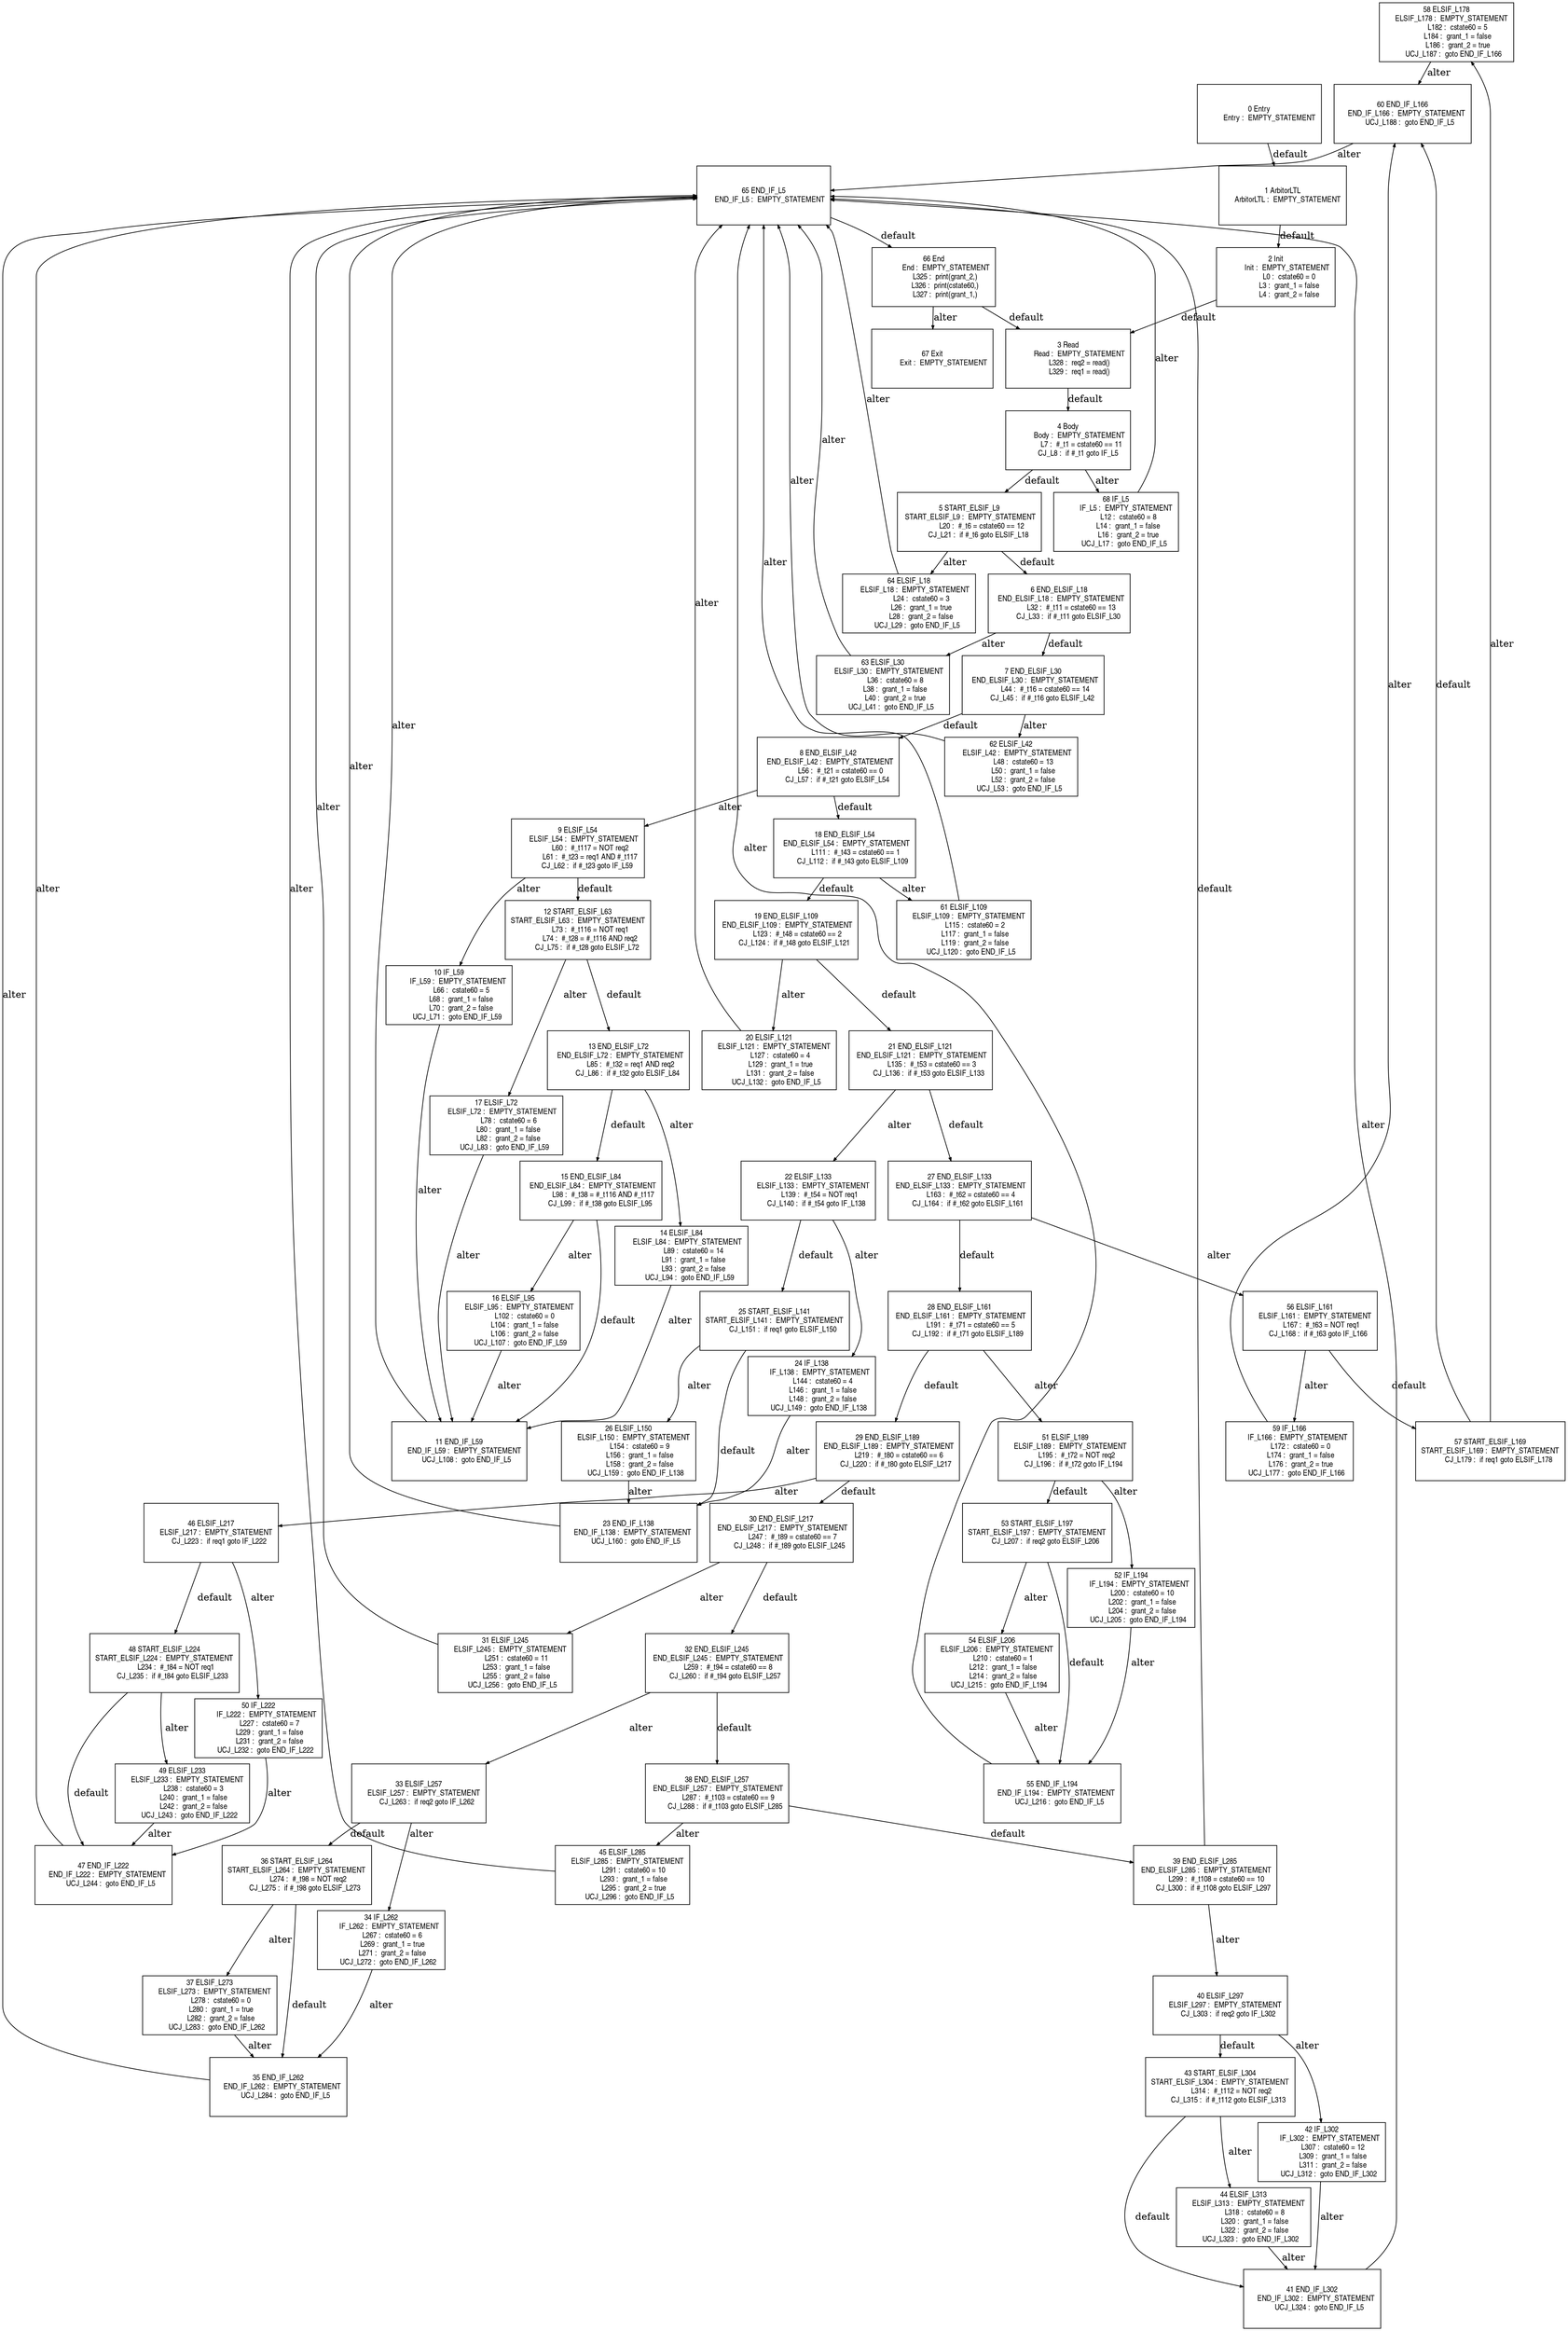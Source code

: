 digraph G {
  ranksep=.25;
  edge [arrowsize=.5]
  node [shape=rectangle, fontname="ArialNarrow",
        fontsize=12,  height=1.2];
  "58 ELSIF_L178
     ELSIF_L178 :  EMPTY_STATEMENT
           L182 :  cstate60 = 5
           L184 :  grant_1 = false
           L186 :  grant_2 = true
       UCJ_L187 :  goto END_IF_L166
"; "10 IF_L59
         IF_L59 :  EMPTY_STATEMENT
            L66 :  cstate60 = 5
            L68 :  grant_1 = false
            L70 :  grant_2 = false
        UCJ_L71 :  goto END_IF_L59
"; "45 ELSIF_L285
     ELSIF_L285 :  EMPTY_STATEMENT
           L291 :  cstate60 = 10
           L293 :  grant_1 = false
           L295 :  grant_2 = true
       UCJ_L296 :  goto END_IF_L5
"; "41 END_IF_L302
    END_IF_L302 :  EMPTY_STATEMENT
       UCJ_L324 :  goto END_IF_L5
"; "39 END_ELSIF_L285
 END_ELSIF_L285 :  EMPTY_STATEMENT
           L299 :  #_t108 = cstate60 == 10
        CJ_L300 :  if #_t108 goto ELSIF_L297
"; "16 ELSIF_L95
      ELSIF_L95 :  EMPTY_STATEMENT
           L102 :  cstate60 = 0
           L104 :  grant_1 = false
           L106 :  grant_2 = false
       UCJ_L107 :  goto END_IF_L59
"; "38 END_ELSIF_L257
 END_ELSIF_L257 :  EMPTY_STATEMENT
           L287 :  #_t103 = cstate60 == 9
        CJ_L288 :  if #_t103 goto ELSIF_L285
"; "37 ELSIF_L273
     ELSIF_L273 :  EMPTY_STATEMENT
           L278 :  cstate60 = 0
           L280 :  grant_1 = true
           L282 :  grant_2 = false
       UCJ_L283 :  goto END_IF_L262
"; "27 END_ELSIF_L133
 END_ELSIF_L133 :  EMPTY_STATEMENT
           L163 :  #_t62 = cstate60 == 4
        CJ_L164 :  if #_t62 goto ELSIF_L161
"; "54 ELSIF_L206
     ELSIF_L206 :  EMPTY_STATEMENT
           L210 :  cstate60 = 1
           L212 :  grant_1 = false
           L214 :  grant_2 = false
       UCJ_L215 :  goto END_IF_L194
"; "47 END_IF_L222
    END_IF_L222 :  EMPTY_STATEMENT
       UCJ_L244 :  goto END_IF_L5
"; "12 START_ELSIF_L63
START_ELSIF_L63 :  EMPTY_STATEMENT
            L73 :  #_t116 = NOT req1
            L74 :  #_t28 = #_t116 AND req2
         CJ_L75 :  if #_t28 goto ELSIF_L72
"; "17 ELSIF_L72
      ELSIF_L72 :  EMPTY_STATEMENT
            L78 :  cstate60 = 6
            L80 :  grant_1 = false
            L82 :  grant_2 = false
        UCJ_L83 :  goto END_IF_L59
"; "33 ELSIF_L257
     ELSIF_L257 :  EMPTY_STATEMENT
        CJ_L263 :  if req2 goto IF_L262
"; "22 ELSIF_L133
     ELSIF_L133 :  EMPTY_STATEMENT
           L139 :  #_t54 = NOT req1
        CJ_L140 :  if #_t54 goto IF_L138
"; "25 START_ELSIF_L141
START_ELSIF_L141 :  EMPTY_STATEMENT
        CJ_L151 :  if req1 goto ELSIF_L150
"; "60 END_IF_L166
    END_IF_L166 :  EMPTY_STATEMENT
       UCJ_L188 :  goto END_IF_L5
"; "32 END_ELSIF_L245
 END_ELSIF_L245 :  EMPTY_STATEMENT
           L259 :  #_t94 = cstate60 == 8
        CJ_L260 :  if #_t94 goto ELSIF_L257
"; "19 END_ELSIF_L109
 END_ELSIF_L109 :  EMPTY_STATEMENT
           L123 :  #_t48 = cstate60 == 2
        CJ_L124 :  if #_t48 goto ELSIF_L121
"; "44 ELSIF_L313
     ELSIF_L313 :  EMPTY_STATEMENT
           L318 :  cstate60 = 8
           L320 :  grant_1 = false
           L322 :  grant_2 = false
       UCJ_L323 :  goto END_IF_L302
"; "35 END_IF_L262
    END_IF_L262 :  EMPTY_STATEMENT
       UCJ_L284 :  goto END_IF_L5
"; "43 START_ELSIF_L304
START_ELSIF_L304 :  EMPTY_STATEMENT
           L314 :  #_t112 = NOT req2
        CJ_L315 :  if #_t112 goto ELSIF_L313
"; "62 ELSIF_L42
      ELSIF_L42 :  EMPTY_STATEMENT
            L48 :  cstate60 = 13
            L50 :  grant_1 = false
            L52 :  grant_2 = false
        UCJ_L53 :  goto END_IF_L5
"; "50 IF_L222
        IF_L222 :  EMPTY_STATEMENT
           L227 :  cstate60 = 7
           L229 :  grant_1 = false
           L231 :  grant_2 = false
       UCJ_L232 :  goto END_IF_L222
"; "55 END_IF_L194
    END_IF_L194 :  EMPTY_STATEMENT
       UCJ_L216 :  goto END_IF_L5
"; "57 START_ELSIF_L169
START_ELSIF_L169 :  EMPTY_STATEMENT
        CJ_L179 :  if req1 goto ELSIF_L178
"; "53 START_ELSIF_L197
START_ELSIF_L197 :  EMPTY_STATEMENT
        CJ_L207 :  if req2 goto ELSIF_L206
"; "1 ArbitorLTL
     ArbitorLTL :  EMPTY_STATEMENT
"; "4 Body
           Body :  EMPTY_STATEMENT
             L7 :  #_t1 = cstate60 == 11
          CJ_L8 :  if #_t1 goto IF_L5
"; "18 END_ELSIF_L54
  END_ELSIF_L54 :  EMPTY_STATEMENT
           L111 :  #_t43 = cstate60 == 1
        CJ_L112 :  if #_t43 goto ELSIF_L109
"; "63 ELSIF_L30
      ELSIF_L30 :  EMPTY_STATEMENT
            L36 :  cstate60 = 8
            L38 :  grant_1 = false
            L40 :  grant_2 = true
        UCJ_L41 :  goto END_IF_L5
"; "52 IF_L194
        IF_L194 :  EMPTY_STATEMENT
           L200 :  cstate60 = 10
           L202 :  grant_1 = false
           L204 :  grant_2 = false
       UCJ_L205 :  goto END_IF_L194
"; "0 Entry
          Entry :  EMPTY_STATEMENT
"; "15 END_ELSIF_L84
  END_ELSIF_L84 :  EMPTY_STATEMENT
            L98 :  #_t38 = #_t116 AND #_t117
         CJ_L99 :  if #_t38 goto ELSIF_L95
"; "59 IF_L166
        IF_L166 :  EMPTY_STATEMENT
           L172 :  cstate60 = 0
           L174 :  grant_1 = false
           L176 :  grant_2 = true
       UCJ_L177 :  goto END_IF_L166
"; "36 START_ELSIF_L264
START_ELSIF_L264 :  EMPTY_STATEMENT
           L274 :  #_t98 = NOT req2
        CJ_L275 :  if #_t98 goto ELSIF_L273
"; "6 END_ELSIF_L18
  END_ELSIF_L18 :  EMPTY_STATEMENT
            L32 :  #_t11 = cstate60 == 13
         CJ_L33 :  if #_t11 goto ELSIF_L30
"; "49 ELSIF_L233
     ELSIF_L233 :  EMPTY_STATEMENT
           L238 :  cstate60 = 3
           L240 :  grant_1 = false
           L242 :  grant_2 = false
       UCJ_L243 :  goto END_IF_L222
"; "40 ELSIF_L297
     ELSIF_L297 :  EMPTY_STATEMENT
        CJ_L303 :  if req2 goto IF_L302
"; "42 IF_L302
        IF_L302 :  EMPTY_STATEMENT
           L307 :  cstate60 = 12
           L309 :  grant_1 = false
           L311 :  grant_2 = false
       UCJ_L312 :  goto END_IF_L302
"; "30 END_ELSIF_L217
 END_ELSIF_L217 :  EMPTY_STATEMENT
           L247 :  #_t89 = cstate60 == 7
        CJ_L248 :  if #_t89 goto ELSIF_L245
"; "3 Read
           Read :  EMPTY_STATEMENT
           L328 :  req2 = read()
           L329 :  req1 = read()
"; "56 ELSIF_L161
     ELSIF_L161 :  EMPTY_STATEMENT
           L167 :  #_t63 = NOT req1
        CJ_L168 :  if #_t63 goto IF_L166
"; "11 END_IF_L59
     END_IF_L59 :  EMPTY_STATEMENT
       UCJ_L108 :  goto END_IF_L5
"; "26 ELSIF_L150
     ELSIF_L150 :  EMPTY_STATEMENT
           L154 :  cstate60 = 9
           L156 :  grant_1 = false
           L158 :  grant_2 = false
       UCJ_L159 :  goto END_IF_L138
"; "65 END_IF_L5
      END_IF_L5 :  EMPTY_STATEMENT
"; "8 END_ELSIF_L42
  END_ELSIF_L42 :  EMPTY_STATEMENT
            L56 :  #_t21 = cstate60 == 0
         CJ_L57 :  if #_t21 goto ELSIF_L54
"; "9 ELSIF_L54
      ELSIF_L54 :  EMPTY_STATEMENT
            L60 :  #_t117 = NOT req2
            L61 :  #_t23 = req1 AND #_t117
         CJ_L62 :  if #_t23 goto IF_L59
"; "20 ELSIF_L121
     ELSIF_L121 :  EMPTY_STATEMENT
           L127 :  cstate60 = 4
           L129 :  grant_1 = true
           L131 :  grant_2 = false
       UCJ_L132 :  goto END_IF_L5
"; "28 END_ELSIF_L161
 END_ELSIF_L161 :  EMPTY_STATEMENT
           L191 :  #_t71 = cstate60 == 5
        CJ_L192 :  if #_t71 goto ELSIF_L189
"; "68 IF_L5
          IF_L5 :  EMPTY_STATEMENT
            L12 :  cstate60 = 8
            L14 :  grant_1 = false
            L16 :  grant_2 = true
        UCJ_L17 :  goto END_IF_L5
"; "23 END_IF_L138
    END_IF_L138 :  EMPTY_STATEMENT
       UCJ_L160 :  goto END_IF_L5
"; "66 End
            End :  EMPTY_STATEMENT
           L325 :  print(grant_2,)
           L326 :  print(cstate60,)
           L327 :  print(grant_1,)
"; "7 END_ELSIF_L30
  END_ELSIF_L30 :  EMPTY_STATEMENT
            L44 :  #_t16 = cstate60 == 14
         CJ_L45 :  if #_t16 goto ELSIF_L42
"; "14 ELSIF_L84
      ELSIF_L84 :  EMPTY_STATEMENT
            L89 :  cstate60 = 14
            L91 :  grant_1 = false
            L93 :  grant_2 = false
        UCJ_L94 :  goto END_IF_L59
"; "31 ELSIF_L245
     ELSIF_L245 :  EMPTY_STATEMENT
           L251 :  cstate60 = 11
           L253 :  grant_1 = false
           L255 :  grant_2 = false
       UCJ_L256 :  goto END_IF_L5
"; "13 END_ELSIF_L72
  END_ELSIF_L72 :  EMPTY_STATEMENT
            L85 :  #_t32 = req1 AND req2
         CJ_L86 :  if #_t32 goto ELSIF_L84
"; "24 IF_L138
        IF_L138 :  EMPTY_STATEMENT
           L144 :  cstate60 = 4
           L146 :  grant_1 = false
           L148 :  grant_2 = false
       UCJ_L149 :  goto END_IF_L138
"; "5 START_ELSIF_L9
 START_ELSIF_L9 :  EMPTY_STATEMENT
            L20 :  #_t6 = cstate60 == 12
         CJ_L21 :  if #_t6 goto ELSIF_L18
"; "21 END_ELSIF_L121
 END_ELSIF_L121 :  EMPTY_STATEMENT
           L135 :  #_t53 = cstate60 == 3
        CJ_L136 :  if #_t53 goto ELSIF_L133
"; "61 ELSIF_L109
     ELSIF_L109 :  EMPTY_STATEMENT
           L115 :  cstate60 = 2
           L117 :  grant_1 = false
           L119 :  grant_2 = false
       UCJ_L120 :  goto END_IF_L5
"; "2 Init
           Init :  EMPTY_STATEMENT
             L0 :  cstate60 = 0
             L3 :  grant_1 = false
             L4 :  grant_2 = false
"; "34 IF_L262
        IF_L262 :  EMPTY_STATEMENT
           L267 :  cstate60 = 6
           L269 :  grant_1 = true
           L271 :  grant_2 = false
       UCJ_L272 :  goto END_IF_L262
"; "64 ELSIF_L18
      ELSIF_L18 :  EMPTY_STATEMENT
            L24 :  cstate60 = 3
            L26 :  grant_1 = true
            L28 :  grant_2 = false
        UCJ_L29 :  goto END_IF_L5
"; "48 START_ELSIF_L224
START_ELSIF_L224 :  EMPTY_STATEMENT
           L234 :  #_t84 = NOT req1
        CJ_L235 :  if #_t84 goto ELSIF_L233
"; "46 ELSIF_L217
     ELSIF_L217 :  EMPTY_STATEMENT
        CJ_L223 :  if req1 goto IF_L222
"; "29 END_ELSIF_L189
 END_ELSIF_L189 :  EMPTY_STATEMENT
           L219 :  #_t80 = cstate60 == 6
        CJ_L220 :  if #_t80 goto ELSIF_L217
"; "67 Exit
           Exit :  EMPTY_STATEMENT
"; "51 ELSIF_L189
     ELSIF_L189 :  EMPTY_STATEMENT
           L195 :  #_t72 = NOT req2
        CJ_L196 :  if #_t72 goto IF_L194
"; 
  "1 ArbitorLTL
     ArbitorLTL :  EMPTY_STATEMENT
" -> "2 Init
           Init :  EMPTY_STATEMENT
             L0 :  cstate60 = 0
             L3 :  grant_1 = false
             L4 :  grant_2 = false
"  [label="default"];
  "2 Init
           Init :  EMPTY_STATEMENT
             L0 :  cstate60 = 0
             L3 :  grant_1 = false
             L4 :  grant_2 = false
" -> "3 Read
           Read :  EMPTY_STATEMENT
           L328 :  req2 = read()
           L329 :  req1 = read()
"  [label="default"];
  "4 Body
           Body :  EMPTY_STATEMENT
             L7 :  #_t1 = cstate60 == 11
          CJ_L8 :  if #_t1 goto IF_L5
" -> "5 START_ELSIF_L9
 START_ELSIF_L9 :  EMPTY_STATEMENT
            L20 :  #_t6 = cstate60 == 12
         CJ_L21 :  if #_t6 goto ELSIF_L18
"  [label="default"];
  "4 Body
           Body :  EMPTY_STATEMENT
             L7 :  #_t1 = cstate60 == 11
          CJ_L8 :  if #_t1 goto IF_L5
" -> "68 IF_L5
          IF_L5 :  EMPTY_STATEMENT
            L12 :  cstate60 = 8
            L14 :  grant_1 = false
            L16 :  grant_2 = true
        UCJ_L17 :  goto END_IF_L5
"  [label="alter"];
  "68 IF_L5
          IF_L5 :  EMPTY_STATEMENT
            L12 :  cstate60 = 8
            L14 :  grant_1 = false
            L16 :  grant_2 = true
        UCJ_L17 :  goto END_IF_L5
" -> "65 END_IF_L5
      END_IF_L5 :  EMPTY_STATEMENT
"  [label="alter"];
  "5 START_ELSIF_L9
 START_ELSIF_L9 :  EMPTY_STATEMENT
            L20 :  #_t6 = cstate60 == 12
         CJ_L21 :  if #_t6 goto ELSIF_L18
" -> "6 END_ELSIF_L18
  END_ELSIF_L18 :  EMPTY_STATEMENT
            L32 :  #_t11 = cstate60 == 13
         CJ_L33 :  if #_t11 goto ELSIF_L30
"  [label="default"];
  "5 START_ELSIF_L9
 START_ELSIF_L9 :  EMPTY_STATEMENT
            L20 :  #_t6 = cstate60 == 12
         CJ_L21 :  if #_t6 goto ELSIF_L18
" -> "64 ELSIF_L18
      ELSIF_L18 :  EMPTY_STATEMENT
            L24 :  cstate60 = 3
            L26 :  grant_1 = true
            L28 :  grant_2 = false
        UCJ_L29 :  goto END_IF_L5
"  [label="alter"];
  "64 ELSIF_L18
      ELSIF_L18 :  EMPTY_STATEMENT
            L24 :  cstate60 = 3
            L26 :  grant_1 = true
            L28 :  grant_2 = false
        UCJ_L29 :  goto END_IF_L5
" -> "65 END_IF_L5
      END_IF_L5 :  EMPTY_STATEMENT
"  [label="alter"];
  "6 END_ELSIF_L18
  END_ELSIF_L18 :  EMPTY_STATEMENT
            L32 :  #_t11 = cstate60 == 13
         CJ_L33 :  if #_t11 goto ELSIF_L30
" -> "7 END_ELSIF_L30
  END_ELSIF_L30 :  EMPTY_STATEMENT
            L44 :  #_t16 = cstate60 == 14
         CJ_L45 :  if #_t16 goto ELSIF_L42
"  [label="default"];
  "6 END_ELSIF_L18
  END_ELSIF_L18 :  EMPTY_STATEMENT
            L32 :  #_t11 = cstate60 == 13
         CJ_L33 :  if #_t11 goto ELSIF_L30
" -> "63 ELSIF_L30
      ELSIF_L30 :  EMPTY_STATEMENT
            L36 :  cstate60 = 8
            L38 :  grant_1 = false
            L40 :  grant_2 = true
        UCJ_L41 :  goto END_IF_L5
"  [label="alter"];
  "63 ELSIF_L30
      ELSIF_L30 :  EMPTY_STATEMENT
            L36 :  cstate60 = 8
            L38 :  grant_1 = false
            L40 :  grant_2 = true
        UCJ_L41 :  goto END_IF_L5
" -> "65 END_IF_L5
      END_IF_L5 :  EMPTY_STATEMENT
"  [label="alter"];
  "7 END_ELSIF_L30
  END_ELSIF_L30 :  EMPTY_STATEMENT
            L44 :  #_t16 = cstate60 == 14
         CJ_L45 :  if #_t16 goto ELSIF_L42
" -> "8 END_ELSIF_L42
  END_ELSIF_L42 :  EMPTY_STATEMENT
            L56 :  #_t21 = cstate60 == 0
         CJ_L57 :  if #_t21 goto ELSIF_L54
"  [label="default"];
  "7 END_ELSIF_L30
  END_ELSIF_L30 :  EMPTY_STATEMENT
            L44 :  #_t16 = cstate60 == 14
         CJ_L45 :  if #_t16 goto ELSIF_L42
" -> "62 ELSIF_L42
      ELSIF_L42 :  EMPTY_STATEMENT
            L48 :  cstate60 = 13
            L50 :  grant_1 = false
            L52 :  grant_2 = false
        UCJ_L53 :  goto END_IF_L5
"  [label="alter"];
  "62 ELSIF_L42
      ELSIF_L42 :  EMPTY_STATEMENT
            L48 :  cstate60 = 13
            L50 :  grant_1 = false
            L52 :  grant_2 = false
        UCJ_L53 :  goto END_IF_L5
" -> "65 END_IF_L5
      END_IF_L5 :  EMPTY_STATEMENT
"  [label="alter"];
  "8 END_ELSIF_L42
  END_ELSIF_L42 :  EMPTY_STATEMENT
            L56 :  #_t21 = cstate60 == 0
         CJ_L57 :  if #_t21 goto ELSIF_L54
" -> "18 END_ELSIF_L54
  END_ELSIF_L54 :  EMPTY_STATEMENT
           L111 :  #_t43 = cstate60 == 1
        CJ_L112 :  if #_t43 goto ELSIF_L109
"  [label="default"];
  "8 END_ELSIF_L42
  END_ELSIF_L42 :  EMPTY_STATEMENT
            L56 :  #_t21 = cstate60 == 0
         CJ_L57 :  if #_t21 goto ELSIF_L54
" -> "9 ELSIF_L54
      ELSIF_L54 :  EMPTY_STATEMENT
            L60 :  #_t117 = NOT req2
            L61 :  #_t23 = req1 AND #_t117
         CJ_L62 :  if #_t23 goto IF_L59
"  [label="alter"];
  "9 ELSIF_L54
      ELSIF_L54 :  EMPTY_STATEMENT
            L60 :  #_t117 = NOT req2
            L61 :  #_t23 = req1 AND #_t117
         CJ_L62 :  if #_t23 goto IF_L59
" -> "12 START_ELSIF_L63
START_ELSIF_L63 :  EMPTY_STATEMENT
            L73 :  #_t116 = NOT req1
            L74 :  #_t28 = #_t116 AND req2
         CJ_L75 :  if #_t28 goto ELSIF_L72
"  [label="default"];
  "9 ELSIF_L54
      ELSIF_L54 :  EMPTY_STATEMENT
            L60 :  #_t117 = NOT req2
            L61 :  #_t23 = req1 AND #_t117
         CJ_L62 :  if #_t23 goto IF_L59
" -> "10 IF_L59
         IF_L59 :  EMPTY_STATEMENT
            L66 :  cstate60 = 5
            L68 :  grant_1 = false
            L70 :  grant_2 = false
        UCJ_L71 :  goto END_IF_L59
"  [label="alter"];
  "10 IF_L59
         IF_L59 :  EMPTY_STATEMENT
            L66 :  cstate60 = 5
            L68 :  grant_1 = false
            L70 :  grant_2 = false
        UCJ_L71 :  goto END_IF_L59
" -> "11 END_IF_L59
     END_IF_L59 :  EMPTY_STATEMENT
       UCJ_L108 :  goto END_IF_L5
"  [label="alter"];
  "12 START_ELSIF_L63
START_ELSIF_L63 :  EMPTY_STATEMENT
            L73 :  #_t116 = NOT req1
            L74 :  #_t28 = #_t116 AND req2
         CJ_L75 :  if #_t28 goto ELSIF_L72
" -> "13 END_ELSIF_L72
  END_ELSIF_L72 :  EMPTY_STATEMENT
            L85 :  #_t32 = req1 AND req2
         CJ_L86 :  if #_t32 goto ELSIF_L84
"  [label="default"];
  "12 START_ELSIF_L63
START_ELSIF_L63 :  EMPTY_STATEMENT
            L73 :  #_t116 = NOT req1
            L74 :  #_t28 = #_t116 AND req2
         CJ_L75 :  if #_t28 goto ELSIF_L72
" -> "17 ELSIF_L72
      ELSIF_L72 :  EMPTY_STATEMENT
            L78 :  cstate60 = 6
            L80 :  grant_1 = false
            L82 :  grant_2 = false
        UCJ_L83 :  goto END_IF_L59
"  [label="alter"];
  "17 ELSIF_L72
      ELSIF_L72 :  EMPTY_STATEMENT
            L78 :  cstate60 = 6
            L80 :  grant_1 = false
            L82 :  grant_2 = false
        UCJ_L83 :  goto END_IF_L59
" -> "11 END_IF_L59
     END_IF_L59 :  EMPTY_STATEMENT
       UCJ_L108 :  goto END_IF_L5
"  [label="alter"];
  "13 END_ELSIF_L72
  END_ELSIF_L72 :  EMPTY_STATEMENT
            L85 :  #_t32 = req1 AND req2
         CJ_L86 :  if #_t32 goto ELSIF_L84
" -> "15 END_ELSIF_L84
  END_ELSIF_L84 :  EMPTY_STATEMENT
            L98 :  #_t38 = #_t116 AND #_t117
         CJ_L99 :  if #_t38 goto ELSIF_L95
"  [label="default"];
  "13 END_ELSIF_L72
  END_ELSIF_L72 :  EMPTY_STATEMENT
            L85 :  #_t32 = req1 AND req2
         CJ_L86 :  if #_t32 goto ELSIF_L84
" -> "14 ELSIF_L84
      ELSIF_L84 :  EMPTY_STATEMENT
            L89 :  cstate60 = 14
            L91 :  grant_1 = false
            L93 :  grant_2 = false
        UCJ_L94 :  goto END_IF_L59
"  [label="alter"];
  "14 ELSIF_L84
      ELSIF_L84 :  EMPTY_STATEMENT
            L89 :  cstate60 = 14
            L91 :  grant_1 = false
            L93 :  grant_2 = false
        UCJ_L94 :  goto END_IF_L59
" -> "11 END_IF_L59
     END_IF_L59 :  EMPTY_STATEMENT
       UCJ_L108 :  goto END_IF_L5
"  [label="alter"];
  "15 END_ELSIF_L84
  END_ELSIF_L84 :  EMPTY_STATEMENT
            L98 :  #_t38 = #_t116 AND #_t117
         CJ_L99 :  if #_t38 goto ELSIF_L95
" -> "11 END_IF_L59
     END_IF_L59 :  EMPTY_STATEMENT
       UCJ_L108 :  goto END_IF_L5
"  [label="default"];
  "15 END_ELSIF_L84
  END_ELSIF_L84 :  EMPTY_STATEMENT
            L98 :  #_t38 = #_t116 AND #_t117
         CJ_L99 :  if #_t38 goto ELSIF_L95
" -> "16 ELSIF_L95
      ELSIF_L95 :  EMPTY_STATEMENT
           L102 :  cstate60 = 0
           L104 :  grant_1 = false
           L106 :  grant_2 = false
       UCJ_L107 :  goto END_IF_L59
"  [label="alter"];
  "16 ELSIF_L95
      ELSIF_L95 :  EMPTY_STATEMENT
           L102 :  cstate60 = 0
           L104 :  grant_1 = false
           L106 :  grant_2 = false
       UCJ_L107 :  goto END_IF_L59
" -> "11 END_IF_L59
     END_IF_L59 :  EMPTY_STATEMENT
       UCJ_L108 :  goto END_IF_L5
"  [label="alter"];
  "11 END_IF_L59
     END_IF_L59 :  EMPTY_STATEMENT
       UCJ_L108 :  goto END_IF_L5
" -> "65 END_IF_L5
      END_IF_L5 :  EMPTY_STATEMENT
"  [label="alter"];
  "18 END_ELSIF_L54
  END_ELSIF_L54 :  EMPTY_STATEMENT
           L111 :  #_t43 = cstate60 == 1
        CJ_L112 :  if #_t43 goto ELSIF_L109
" -> "19 END_ELSIF_L109
 END_ELSIF_L109 :  EMPTY_STATEMENT
           L123 :  #_t48 = cstate60 == 2
        CJ_L124 :  if #_t48 goto ELSIF_L121
"  [label="default"];
  "18 END_ELSIF_L54
  END_ELSIF_L54 :  EMPTY_STATEMENT
           L111 :  #_t43 = cstate60 == 1
        CJ_L112 :  if #_t43 goto ELSIF_L109
" -> "61 ELSIF_L109
     ELSIF_L109 :  EMPTY_STATEMENT
           L115 :  cstate60 = 2
           L117 :  grant_1 = false
           L119 :  grant_2 = false
       UCJ_L120 :  goto END_IF_L5
"  [label="alter"];
  "61 ELSIF_L109
     ELSIF_L109 :  EMPTY_STATEMENT
           L115 :  cstate60 = 2
           L117 :  grant_1 = false
           L119 :  grant_2 = false
       UCJ_L120 :  goto END_IF_L5
" -> "65 END_IF_L5
      END_IF_L5 :  EMPTY_STATEMENT
"  [label="alter"];
  "19 END_ELSIF_L109
 END_ELSIF_L109 :  EMPTY_STATEMENT
           L123 :  #_t48 = cstate60 == 2
        CJ_L124 :  if #_t48 goto ELSIF_L121
" -> "21 END_ELSIF_L121
 END_ELSIF_L121 :  EMPTY_STATEMENT
           L135 :  #_t53 = cstate60 == 3
        CJ_L136 :  if #_t53 goto ELSIF_L133
"  [label="default"];
  "19 END_ELSIF_L109
 END_ELSIF_L109 :  EMPTY_STATEMENT
           L123 :  #_t48 = cstate60 == 2
        CJ_L124 :  if #_t48 goto ELSIF_L121
" -> "20 ELSIF_L121
     ELSIF_L121 :  EMPTY_STATEMENT
           L127 :  cstate60 = 4
           L129 :  grant_1 = true
           L131 :  grant_2 = false
       UCJ_L132 :  goto END_IF_L5
"  [label="alter"];
  "20 ELSIF_L121
     ELSIF_L121 :  EMPTY_STATEMENT
           L127 :  cstate60 = 4
           L129 :  grant_1 = true
           L131 :  grant_2 = false
       UCJ_L132 :  goto END_IF_L5
" -> "65 END_IF_L5
      END_IF_L5 :  EMPTY_STATEMENT
"  [label="alter"];
  "21 END_ELSIF_L121
 END_ELSIF_L121 :  EMPTY_STATEMENT
           L135 :  #_t53 = cstate60 == 3
        CJ_L136 :  if #_t53 goto ELSIF_L133
" -> "27 END_ELSIF_L133
 END_ELSIF_L133 :  EMPTY_STATEMENT
           L163 :  #_t62 = cstate60 == 4
        CJ_L164 :  if #_t62 goto ELSIF_L161
"  [label="default"];
  "21 END_ELSIF_L121
 END_ELSIF_L121 :  EMPTY_STATEMENT
           L135 :  #_t53 = cstate60 == 3
        CJ_L136 :  if #_t53 goto ELSIF_L133
" -> "22 ELSIF_L133
     ELSIF_L133 :  EMPTY_STATEMENT
           L139 :  #_t54 = NOT req1
        CJ_L140 :  if #_t54 goto IF_L138
"  [label="alter"];
  "22 ELSIF_L133
     ELSIF_L133 :  EMPTY_STATEMENT
           L139 :  #_t54 = NOT req1
        CJ_L140 :  if #_t54 goto IF_L138
" -> "25 START_ELSIF_L141
START_ELSIF_L141 :  EMPTY_STATEMENT
        CJ_L151 :  if req1 goto ELSIF_L150
"  [label="default"];
  "22 ELSIF_L133
     ELSIF_L133 :  EMPTY_STATEMENT
           L139 :  #_t54 = NOT req1
        CJ_L140 :  if #_t54 goto IF_L138
" -> "24 IF_L138
        IF_L138 :  EMPTY_STATEMENT
           L144 :  cstate60 = 4
           L146 :  grant_1 = false
           L148 :  grant_2 = false
       UCJ_L149 :  goto END_IF_L138
"  [label="alter"];
  "24 IF_L138
        IF_L138 :  EMPTY_STATEMENT
           L144 :  cstate60 = 4
           L146 :  grant_1 = false
           L148 :  grant_2 = false
       UCJ_L149 :  goto END_IF_L138
" -> "23 END_IF_L138
    END_IF_L138 :  EMPTY_STATEMENT
       UCJ_L160 :  goto END_IF_L5
"  [label="alter"];
  "25 START_ELSIF_L141
START_ELSIF_L141 :  EMPTY_STATEMENT
        CJ_L151 :  if req1 goto ELSIF_L150
" -> "23 END_IF_L138
    END_IF_L138 :  EMPTY_STATEMENT
       UCJ_L160 :  goto END_IF_L5
"  [label="default"];
  "25 START_ELSIF_L141
START_ELSIF_L141 :  EMPTY_STATEMENT
        CJ_L151 :  if req1 goto ELSIF_L150
" -> "26 ELSIF_L150
     ELSIF_L150 :  EMPTY_STATEMENT
           L154 :  cstate60 = 9
           L156 :  grant_1 = false
           L158 :  grant_2 = false
       UCJ_L159 :  goto END_IF_L138
"  [label="alter"];
  "26 ELSIF_L150
     ELSIF_L150 :  EMPTY_STATEMENT
           L154 :  cstate60 = 9
           L156 :  grant_1 = false
           L158 :  grant_2 = false
       UCJ_L159 :  goto END_IF_L138
" -> "23 END_IF_L138
    END_IF_L138 :  EMPTY_STATEMENT
       UCJ_L160 :  goto END_IF_L5
"  [label="alter"];
  "23 END_IF_L138
    END_IF_L138 :  EMPTY_STATEMENT
       UCJ_L160 :  goto END_IF_L5
" -> "65 END_IF_L5
      END_IF_L5 :  EMPTY_STATEMENT
"  [label="alter"];
  "27 END_ELSIF_L133
 END_ELSIF_L133 :  EMPTY_STATEMENT
           L163 :  #_t62 = cstate60 == 4
        CJ_L164 :  if #_t62 goto ELSIF_L161
" -> "28 END_ELSIF_L161
 END_ELSIF_L161 :  EMPTY_STATEMENT
           L191 :  #_t71 = cstate60 == 5
        CJ_L192 :  if #_t71 goto ELSIF_L189
"  [label="default"];
  "27 END_ELSIF_L133
 END_ELSIF_L133 :  EMPTY_STATEMENT
           L163 :  #_t62 = cstate60 == 4
        CJ_L164 :  if #_t62 goto ELSIF_L161
" -> "56 ELSIF_L161
     ELSIF_L161 :  EMPTY_STATEMENT
           L167 :  #_t63 = NOT req1
        CJ_L168 :  if #_t63 goto IF_L166
"  [label="alter"];
  "56 ELSIF_L161
     ELSIF_L161 :  EMPTY_STATEMENT
           L167 :  #_t63 = NOT req1
        CJ_L168 :  if #_t63 goto IF_L166
" -> "57 START_ELSIF_L169
START_ELSIF_L169 :  EMPTY_STATEMENT
        CJ_L179 :  if req1 goto ELSIF_L178
"  [label="default"];
  "56 ELSIF_L161
     ELSIF_L161 :  EMPTY_STATEMENT
           L167 :  #_t63 = NOT req1
        CJ_L168 :  if #_t63 goto IF_L166
" -> "59 IF_L166
        IF_L166 :  EMPTY_STATEMENT
           L172 :  cstate60 = 0
           L174 :  grant_1 = false
           L176 :  grant_2 = true
       UCJ_L177 :  goto END_IF_L166
"  [label="alter"];
  "59 IF_L166
        IF_L166 :  EMPTY_STATEMENT
           L172 :  cstate60 = 0
           L174 :  grant_1 = false
           L176 :  grant_2 = true
       UCJ_L177 :  goto END_IF_L166
" -> "60 END_IF_L166
    END_IF_L166 :  EMPTY_STATEMENT
       UCJ_L188 :  goto END_IF_L5
"  [label="alter"];
  "57 START_ELSIF_L169
START_ELSIF_L169 :  EMPTY_STATEMENT
        CJ_L179 :  if req1 goto ELSIF_L178
" -> "60 END_IF_L166
    END_IF_L166 :  EMPTY_STATEMENT
       UCJ_L188 :  goto END_IF_L5
"  [label="default"];
  "57 START_ELSIF_L169
START_ELSIF_L169 :  EMPTY_STATEMENT
        CJ_L179 :  if req1 goto ELSIF_L178
" -> "58 ELSIF_L178
     ELSIF_L178 :  EMPTY_STATEMENT
           L182 :  cstate60 = 5
           L184 :  grant_1 = false
           L186 :  grant_2 = true
       UCJ_L187 :  goto END_IF_L166
"  [label="alter"];
  "58 ELSIF_L178
     ELSIF_L178 :  EMPTY_STATEMENT
           L182 :  cstate60 = 5
           L184 :  grant_1 = false
           L186 :  grant_2 = true
       UCJ_L187 :  goto END_IF_L166
" -> "60 END_IF_L166
    END_IF_L166 :  EMPTY_STATEMENT
       UCJ_L188 :  goto END_IF_L5
"  [label="alter"];
  "60 END_IF_L166
    END_IF_L166 :  EMPTY_STATEMENT
       UCJ_L188 :  goto END_IF_L5
" -> "65 END_IF_L5
      END_IF_L5 :  EMPTY_STATEMENT
"  [label="alter"];
  "28 END_ELSIF_L161
 END_ELSIF_L161 :  EMPTY_STATEMENT
           L191 :  #_t71 = cstate60 == 5
        CJ_L192 :  if #_t71 goto ELSIF_L189
" -> "29 END_ELSIF_L189
 END_ELSIF_L189 :  EMPTY_STATEMENT
           L219 :  #_t80 = cstate60 == 6
        CJ_L220 :  if #_t80 goto ELSIF_L217
"  [label="default"];
  "28 END_ELSIF_L161
 END_ELSIF_L161 :  EMPTY_STATEMENT
           L191 :  #_t71 = cstate60 == 5
        CJ_L192 :  if #_t71 goto ELSIF_L189
" -> "51 ELSIF_L189
     ELSIF_L189 :  EMPTY_STATEMENT
           L195 :  #_t72 = NOT req2
        CJ_L196 :  if #_t72 goto IF_L194
"  [label="alter"];
  "51 ELSIF_L189
     ELSIF_L189 :  EMPTY_STATEMENT
           L195 :  #_t72 = NOT req2
        CJ_L196 :  if #_t72 goto IF_L194
" -> "53 START_ELSIF_L197
START_ELSIF_L197 :  EMPTY_STATEMENT
        CJ_L207 :  if req2 goto ELSIF_L206
"  [label="default"];
  "51 ELSIF_L189
     ELSIF_L189 :  EMPTY_STATEMENT
           L195 :  #_t72 = NOT req2
        CJ_L196 :  if #_t72 goto IF_L194
" -> "52 IF_L194
        IF_L194 :  EMPTY_STATEMENT
           L200 :  cstate60 = 10
           L202 :  grant_1 = false
           L204 :  grant_2 = false
       UCJ_L205 :  goto END_IF_L194
"  [label="alter"];
  "52 IF_L194
        IF_L194 :  EMPTY_STATEMENT
           L200 :  cstate60 = 10
           L202 :  grant_1 = false
           L204 :  grant_2 = false
       UCJ_L205 :  goto END_IF_L194
" -> "55 END_IF_L194
    END_IF_L194 :  EMPTY_STATEMENT
       UCJ_L216 :  goto END_IF_L5
"  [label="alter"];
  "53 START_ELSIF_L197
START_ELSIF_L197 :  EMPTY_STATEMENT
        CJ_L207 :  if req2 goto ELSIF_L206
" -> "55 END_IF_L194
    END_IF_L194 :  EMPTY_STATEMENT
       UCJ_L216 :  goto END_IF_L5
"  [label="default"];
  "53 START_ELSIF_L197
START_ELSIF_L197 :  EMPTY_STATEMENT
        CJ_L207 :  if req2 goto ELSIF_L206
" -> "54 ELSIF_L206
     ELSIF_L206 :  EMPTY_STATEMENT
           L210 :  cstate60 = 1
           L212 :  grant_1 = false
           L214 :  grant_2 = false
       UCJ_L215 :  goto END_IF_L194
"  [label="alter"];
  "54 ELSIF_L206
     ELSIF_L206 :  EMPTY_STATEMENT
           L210 :  cstate60 = 1
           L212 :  grant_1 = false
           L214 :  grant_2 = false
       UCJ_L215 :  goto END_IF_L194
" -> "55 END_IF_L194
    END_IF_L194 :  EMPTY_STATEMENT
       UCJ_L216 :  goto END_IF_L5
"  [label="alter"];
  "55 END_IF_L194
    END_IF_L194 :  EMPTY_STATEMENT
       UCJ_L216 :  goto END_IF_L5
" -> "65 END_IF_L5
      END_IF_L5 :  EMPTY_STATEMENT
"  [label="alter"];
  "29 END_ELSIF_L189
 END_ELSIF_L189 :  EMPTY_STATEMENT
           L219 :  #_t80 = cstate60 == 6
        CJ_L220 :  if #_t80 goto ELSIF_L217
" -> "30 END_ELSIF_L217
 END_ELSIF_L217 :  EMPTY_STATEMENT
           L247 :  #_t89 = cstate60 == 7
        CJ_L248 :  if #_t89 goto ELSIF_L245
"  [label="default"];
  "29 END_ELSIF_L189
 END_ELSIF_L189 :  EMPTY_STATEMENT
           L219 :  #_t80 = cstate60 == 6
        CJ_L220 :  if #_t80 goto ELSIF_L217
" -> "46 ELSIF_L217
     ELSIF_L217 :  EMPTY_STATEMENT
        CJ_L223 :  if req1 goto IF_L222
"  [label="alter"];
  "46 ELSIF_L217
     ELSIF_L217 :  EMPTY_STATEMENT
        CJ_L223 :  if req1 goto IF_L222
" -> "48 START_ELSIF_L224
START_ELSIF_L224 :  EMPTY_STATEMENT
           L234 :  #_t84 = NOT req1
        CJ_L235 :  if #_t84 goto ELSIF_L233
"  [label="default"];
  "46 ELSIF_L217
     ELSIF_L217 :  EMPTY_STATEMENT
        CJ_L223 :  if req1 goto IF_L222
" -> "50 IF_L222
        IF_L222 :  EMPTY_STATEMENT
           L227 :  cstate60 = 7
           L229 :  grant_1 = false
           L231 :  grant_2 = false
       UCJ_L232 :  goto END_IF_L222
"  [label="alter"];
  "50 IF_L222
        IF_L222 :  EMPTY_STATEMENT
           L227 :  cstate60 = 7
           L229 :  grant_1 = false
           L231 :  grant_2 = false
       UCJ_L232 :  goto END_IF_L222
" -> "47 END_IF_L222
    END_IF_L222 :  EMPTY_STATEMENT
       UCJ_L244 :  goto END_IF_L5
"  [label="alter"];
  "48 START_ELSIF_L224
START_ELSIF_L224 :  EMPTY_STATEMENT
           L234 :  #_t84 = NOT req1
        CJ_L235 :  if #_t84 goto ELSIF_L233
" -> "47 END_IF_L222
    END_IF_L222 :  EMPTY_STATEMENT
       UCJ_L244 :  goto END_IF_L5
"  [label="default"];
  "48 START_ELSIF_L224
START_ELSIF_L224 :  EMPTY_STATEMENT
           L234 :  #_t84 = NOT req1
        CJ_L235 :  if #_t84 goto ELSIF_L233
" -> "49 ELSIF_L233
     ELSIF_L233 :  EMPTY_STATEMENT
           L238 :  cstate60 = 3
           L240 :  grant_1 = false
           L242 :  grant_2 = false
       UCJ_L243 :  goto END_IF_L222
"  [label="alter"];
  "49 ELSIF_L233
     ELSIF_L233 :  EMPTY_STATEMENT
           L238 :  cstate60 = 3
           L240 :  grant_1 = false
           L242 :  grant_2 = false
       UCJ_L243 :  goto END_IF_L222
" -> "47 END_IF_L222
    END_IF_L222 :  EMPTY_STATEMENT
       UCJ_L244 :  goto END_IF_L5
"  [label="alter"];
  "47 END_IF_L222
    END_IF_L222 :  EMPTY_STATEMENT
       UCJ_L244 :  goto END_IF_L5
" -> "65 END_IF_L5
      END_IF_L5 :  EMPTY_STATEMENT
"  [label="alter"];
  "30 END_ELSIF_L217
 END_ELSIF_L217 :  EMPTY_STATEMENT
           L247 :  #_t89 = cstate60 == 7
        CJ_L248 :  if #_t89 goto ELSIF_L245
" -> "32 END_ELSIF_L245
 END_ELSIF_L245 :  EMPTY_STATEMENT
           L259 :  #_t94 = cstate60 == 8
        CJ_L260 :  if #_t94 goto ELSIF_L257
"  [label="default"];
  "30 END_ELSIF_L217
 END_ELSIF_L217 :  EMPTY_STATEMENT
           L247 :  #_t89 = cstate60 == 7
        CJ_L248 :  if #_t89 goto ELSIF_L245
" -> "31 ELSIF_L245
     ELSIF_L245 :  EMPTY_STATEMENT
           L251 :  cstate60 = 11
           L253 :  grant_1 = false
           L255 :  grant_2 = false
       UCJ_L256 :  goto END_IF_L5
"  [label="alter"];
  "31 ELSIF_L245
     ELSIF_L245 :  EMPTY_STATEMENT
           L251 :  cstate60 = 11
           L253 :  grant_1 = false
           L255 :  grant_2 = false
       UCJ_L256 :  goto END_IF_L5
" -> "65 END_IF_L5
      END_IF_L5 :  EMPTY_STATEMENT
"  [label="alter"];
  "32 END_ELSIF_L245
 END_ELSIF_L245 :  EMPTY_STATEMENT
           L259 :  #_t94 = cstate60 == 8
        CJ_L260 :  if #_t94 goto ELSIF_L257
" -> "38 END_ELSIF_L257
 END_ELSIF_L257 :  EMPTY_STATEMENT
           L287 :  #_t103 = cstate60 == 9
        CJ_L288 :  if #_t103 goto ELSIF_L285
"  [label="default"];
  "32 END_ELSIF_L245
 END_ELSIF_L245 :  EMPTY_STATEMENT
           L259 :  #_t94 = cstate60 == 8
        CJ_L260 :  if #_t94 goto ELSIF_L257
" -> "33 ELSIF_L257
     ELSIF_L257 :  EMPTY_STATEMENT
        CJ_L263 :  if req2 goto IF_L262
"  [label="alter"];
  "33 ELSIF_L257
     ELSIF_L257 :  EMPTY_STATEMENT
        CJ_L263 :  if req2 goto IF_L262
" -> "36 START_ELSIF_L264
START_ELSIF_L264 :  EMPTY_STATEMENT
           L274 :  #_t98 = NOT req2
        CJ_L275 :  if #_t98 goto ELSIF_L273
"  [label="default"];
  "33 ELSIF_L257
     ELSIF_L257 :  EMPTY_STATEMENT
        CJ_L263 :  if req2 goto IF_L262
" -> "34 IF_L262
        IF_L262 :  EMPTY_STATEMENT
           L267 :  cstate60 = 6
           L269 :  grant_1 = true
           L271 :  grant_2 = false
       UCJ_L272 :  goto END_IF_L262
"  [label="alter"];
  "34 IF_L262
        IF_L262 :  EMPTY_STATEMENT
           L267 :  cstate60 = 6
           L269 :  grant_1 = true
           L271 :  grant_2 = false
       UCJ_L272 :  goto END_IF_L262
" -> "35 END_IF_L262
    END_IF_L262 :  EMPTY_STATEMENT
       UCJ_L284 :  goto END_IF_L5
"  [label="alter"];
  "36 START_ELSIF_L264
START_ELSIF_L264 :  EMPTY_STATEMENT
           L274 :  #_t98 = NOT req2
        CJ_L275 :  if #_t98 goto ELSIF_L273
" -> "35 END_IF_L262
    END_IF_L262 :  EMPTY_STATEMENT
       UCJ_L284 :  goto END_IF_L5
"  [label="default"];
  "36 START_ELSIF_L264
START_ELSIF_L264 :  EMPTY_STATEMENT
           L274 :  #_t98 = NOT req2
        CJ_L275 :  if #_t98 goto ELSIF_L273
" -> "37 ELSIF_L273
     ELSIF_L273 :  EMPTY_STATEMENT
           L278 :  cstate60 = 0
           L280 :  grant_1 = true
           L282 :  grant_2 = false
       UCJ_L283 :  goto END_IF_L262
"  [label="alter"];
  "37 ELSIF_L273
     ELSIF_L273 :  EMPTY_STATEMENT
           L278 :  cstate60 = 0
           L280 :  grant_1 = true
           L282 :  grant_2 = false
       UCJ_L283 :  goto END_IF_L262
" -> "35 END_IF_L262
    END_IF_L262 :  EMPTY_STATEMENT
       UCJ_L284 :  goto END_IF_L5
"  [label="alter"];
  "35 END_IF_L262
    END_IF_L262 :  EMPTY_STATEMENT
       UCJ_L284 :  goto END_IF_L5
" -> "65 END_IF_L5
      END_IF_L5 :  EMPTY_STATEMENT
"  [label="alter"];
  "38 END_ELSIF_L257
 END_ELSIF_L257 :  EMPTY_STATEMENT
           L287 :  #_t103 = cstate60 == 9
        CJ_L288 :  if #_t103 goto ELSIF_L285
" -> "39 END_ELSIF_L285
 END_ELSIF_L285 :  EMPTY_STATEMENT
           L299 :  #_t108 = cstate60 == 10
        CJ_L300 :  if #_t108 goto ELSIF_L297
"  [label="default"];
  "38 END_ELSIF_L257
 END_ELSIF_L257 :  EMPTY_STATEMENT
           L287 :  #_t103 = cstate60 == 9
        CJ_L288 :  if #_t103 goto ELSIF_L285
" -> "45 ELSIF_L285
     ELSIF_L285 :  EMPTY_STATEMENT
           L291 :  cstate60 = 10
           L293 :  grant_1 = false
           L295 :  grant_2 = true
       UCJ_L296 :  goto END_IF_L5
"  [label="alter"];
  "45 ELSIF_L285
     ELSIF_L285 :  EMPTY_STATEMENT
           L291 :  cstate60 = 10
           L293 :  grant_1 = false
           L295 :  grant_2 = true
       UCJ_L296 :  goto END_IF_L5
" -> "65 END_IF_L5
      END_IF_L5 :  EMPTY_STATEMENT
"  [label="alter"];
  "39 END_ELSIF_L285
 END_ELSIF_L285 :  EMPTY_STATEMENT
           L299 :  #_t108 = cstate60 == 10
        CJ_L300 :  if #_t108 goto ELSIF_L297
" -> "65 END_IF_L5
      END_IF_L5 :  EMPTY_STATEMENT
"  [label="default"];
  "39 END_ELSIF_L285
 END_ELSIF_L285 :  EMPTY_STATEMENT
           L299 :  #_t108 = cstate60 == 10
        CJ_L300 :  if #_t108 goto ELSIF_L297
" -> "40 ELSIF_L297
     ELSIF_L297 :  EMPTY_STATEMENT
        CJ_L303 :  if req2 goto IF_L302
"  [label="alter"];
  "40 ELSIF_L297
     ELSIF_L297 :  EMPTY_STATEMENT
        CJ_L303 :  if req2 goto IF_L302
" -> "43 START_ELSIF_L304
START_ELSIF_L304 :  EMPTY_STATEMENT
           L314 :  #_t112 = NOT req2
        CJ_L315 :  if #_t112 goto ELSIF_L313
"  [label="default"];
  "40 ELSIF_L297
     ELSIF_L297 :  EMPTY_STATEMENT
        CJ_L303 :  if req2 goto IF_L302
" -> "42 IF_L302
        IF_L302 :  EMPTY_STATEMENT
           L307 :  cstate60 = 12
           L309 :  grant_1 = false
           L311 :  grant_2 = false
       UCJ_L312 :  goto END_IF_L302
"  [label="alter"];
  "42 IF_L302
        IF_L302 :  EMPTY_STATEMENT
           L307 :  cstate60 = 12
           L309 :  grant_1 = false
           L311 :  grant_2 = false
       UCJ_L312 :  goto END_IF_L302
" -> "41 END_IF_L302
    END_IF_L302 :  EMPTY_STATEMENT
       UCJ_L324 :  goto END_IF_L5
"  [label="alter"];
  "43 START_ELSIF_L304
START_ELSIF_L304 :  EMPTY_STATEMENT
           L314 :  #_t112 = NOT req2
        CJ_L315 :  if #_t112 goto ELSIF_L313
" -> "41 END_IF_L302
    END_IF_L302 :  EMPTY_STATEMENT
       UCJ_L324 :  goto END_IF_L5
"  [label="default"];
  "43 START_ELSIF_L304
START_ELSIF_L304 :  EMPTY_STATEMENT
           L314 :  #_t112 = NOT req2
        CJ_L315 :  if #_t112 goto ELSIF_L313
" -> "44 ELSIF_L313
     ELSIF_L313 :  EMPTY_STATEMENT
           L318 :  cstate60 = 8
           L320 :  grant_1 = false
           L322 :  grant_2 = false
       UCJ_L323 :  goto END_IF_L302
"  [label="alter"];
  "44 ELSIF_L313
     ELSIF_L313 :  EMPTY_STATEMENT
           L318 :  cstate60 = 8
           L320 :  grant_1 = false
           L322 :  grant_2 = false
       UCJ_L323 :  goto END_IF_L302
" -> "41 END_IF_L302
    END_IF_L302 :  EMPTY_STATEMENT
       UCJ_L324 :  goto END_IF_L5
"  [label="alter"];
  "41 END_IF_L302
    END_IF_L302 :  EMPTY_STATEMENT
       UCJ_L324 :  goto END_IF_L5
" -> "65 END_IF_L5
      END_IF_L5 :  EMPTY_STATEMENT
"  [label="alter"];
  "65 END_IF_L5
      END_IF_L5 :  EMPTY_STATEMENT
" -> "66 End
            End :  EMPTY_STATEMENT
           L325 :  print(grant_2,)
           L326 :  print(cstate60,)
           L327 :  print(grant_1,)
"  [label="default"];
  "0 Entry
          Entry :  EMPTY_STATEMENT
" -> "1 ArbitorLTL
     ArbitorLTL :  EMPTY_STATEMENT
"  [label="default"];
  "66 End
            End :  EMPTY_STATEMENT
           L325 :  print(grant_2,)
           L326 :  print(cstate60,)
           L327 :  print(grant_1,)
" -> "3 Read
           Read :  EMPTY_STATEMENT
           L328 :  req2 = read()
           L329 :  req1 = read()
"  [label="default"];
  "66 End
            End :  EMPTY_STATEMENT
           L325 :  print(grant_2,)
           L326 :  print(cstate60,)
           L327 :  print(grant_1,)
" -> "67 Exit
           Exit :  EMPTY_STATEMENT
"  [label="alter"];
  "3 Read
           Read :  EMPTY_STATEMENT
           L328 :  req2 = read()
           L329 :  req1 = read()
" -> "4 Body
           Body :  EMPTY_STATEMENT
             L7 :  #_t1 = cstate60 == 11
          CJ_L8 :  if #_t1 goto IF_L5
"  [label="default"];
}

